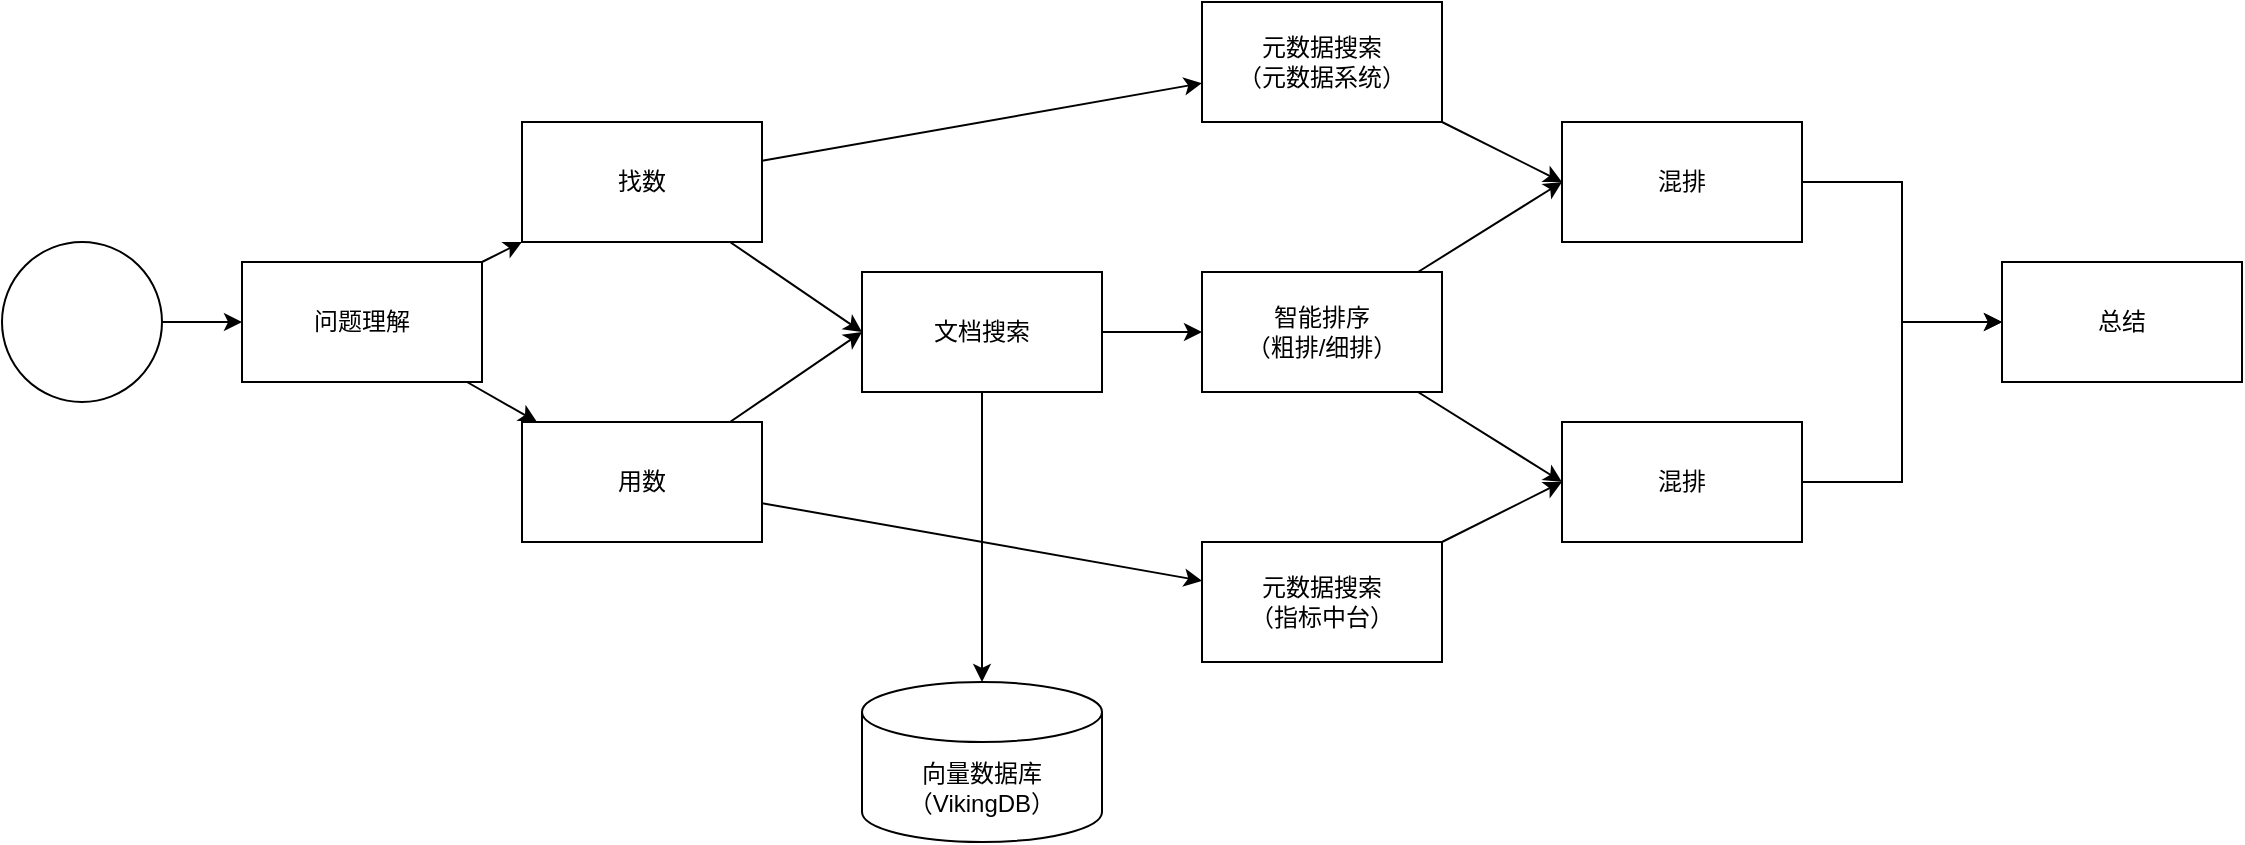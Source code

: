 <mxfile version="24.6.5" type="github">
  <diagram id="C5RBs43oDa-KdzZeNtuy" name="Page-1">
    <mxGraphModel dx="2069" dy="734" grid="1" gridSize="10" guides="1" tooltips="1" connect="1" arrows="1" fold="1" page="1" pageScale="1" pageWidth="827" pageHeight="1169" math="0" shadow="0">
      <root>
        <mxCell id="WIyWlLk6GJQsqaUBKTNV-0" />
        <mxCell id="WIyWlLk6GJQsqaUBKTNV-1" parent="WIyWlLk6GJQsqaUBKTNV-0" />
        <mxCell id="tbKcV42rWtBoktEInjHZ-3" value="" style="edgeStyle=orthogonalEdgeStyle;rounded=0;orthogonalLoop=1;jettySize=auto;html=1;" edge="1" parent="WIyWlLk6GJQsqaUBKTNV-1" source="tbKcV42rWtBoktEInjHZ-1" target="tbKcV42rWtBoktEInjHZ-2">
          <mxGeometry relative="1" as="geometry" />
        </mxCell>
        <mxCell id="tbKcV42rWtBoktEInjHZ-1" value="" style="ellipse;whiteSpace=wrap;html=1;aspect=fixed;" vertex="1" parent="WIyWlLk6GJQsqaUBKTNV-1">
          <mxGeometry x="-146" y="270" width="80" height="80" as="geometry" />
        </mxCell>
        <mxCell id="tbKcV42rWtBoktEInjHZ-5" value="" style="rounded=0;orthogonalLoop=1;jettySize=auto;html=1;" edge="1" parent="WIyWlLk6GJQsqaUBKTNV-1" source="tbKcV42rWtBoktEInjHZ-2" target="tbKcV42rWtBoktEInjHZ-4">
          <mxGeometry relative="1" as="geometry" />
        </mxCell>
        <mxCell id="tbKcV42rWtBoktEInjHZ-7" value="" style="rounded=0;orthogonalLoop=1;jettySize=auto;html=1;" edge="1" parent="WIyWlLk6GJQsqaUBKTNV-1" source="tbKcV42rWtBoktEInjHZ-2" target="tbKcV42rWtBoktEInjHZ-6">
          <mxGeometry relative="1" as="geometry" />
        </mxCell>
        <mxCell id="tbKcV42rWtBoktEInjHZ-2" value="问题理解" style="whiteSpace=wrap;html=1;" vertex="1" parent="WIyWlLk6GJQsqaUBKTNV-1">
          <mxGeometry x="-26" y="280" width="120" height="60" as="geometry" />
        </mxCell>
        <mxCell id="tbKcV42rWtBoktEInjHZ-9" value="" style="rounded=0;orthogonalLoop=1;jettySize=auto;html=1;" edge="1" parent="WIyWlLk6GJQsqaUBKTNV-1" source="tbKcV42rWtBoktEInjHZ-4" target="tbKcV42rWtBoktEInjHZ-8">
          <mxGeometry relative="1" as="geometry" />
        </mxCell>
        <mxCell id="tbKcV42rWtBoktEInjHZ-17" style="rounded=0;orthogonalLoop=1;jettySize=auto;html=1;entryX=0;entryY=0.5;entryDx=0;entryDy=0;" edge="1" parent="WIyWlLk6GJQsqaUBKTNV-1" source="tbKcV42rWtBoktEInjHZ-4" target="tbKcV42rWtBoktEInjHZ-16">
          <mxGeometry relative="1" as="geometry" />
        </mxCell>
        <mxCell id="tbKcV42rWtBoktEInjHZ-4" value="找数" style="whiteSpace=wrap;html=1;" vertex="1" parent="WIyWlLk6GJQsqaUBKTNV-1">
          <mxGeometry x="114" y="210" width="120" height="60" as="geometry" />
        </mxCell>
        <mxCell id="tbKcV42rWtBoktEInjHZ-15" style="rounded=0;orthogonalLoop=1;jettySize=auto;html=1;" edge="1" parent="WIyWlLk6GJQsqaUBKTNV-1" source="tbKcV42rWtBoktEInjHZ-6" target="tbKcV42rWtBoktEInjHZ-14">
          <mxGeometry relative="1" as="geometry" />
        </mxCell>
        <mxCell id="tbKcV42rWtBoktEInjHZ-18" style="rounded=0;orthogonalLoop=1;jettySize=auto;html=1;entryX=0;entryY=0.5;entryDx=0;entryDy=0;" edge="1" parent="WIyWlLk6GJQsqaUBKTNV-1" source="tbKcV42rWtBoktEInjHZ-6" target="tbKcV42rWtBoktEInjHZ-16">
          <mxGeometry relative="1" as="geometry" />
        </mxCell>
        <mxCell id="tbKcV42rWtBoktEInjHZ-6" value="用数" style="whiteSpace=wrap;html=1;" vertex="1" parent="WIyWlLk6GJQsqaUBKTNV-1">
          <mxGeometry x="114" y="360" width="120" height="60" as="geometry" />
        </mxCell>
        <mxCell id="tbKcV42rWtBoktEInjHZ-13" style="edgeStyle=orthogonalEdgeStyle;rounded=0;orthogonalLoop=1;jettySize=auto;html=1;entryX=0;entryY=0.5;entryDx=0;entryDy=0;exitX=1;exitY=0.5;exitDx=0;exitDy=0;" edge="1" parent="WIyWlLk6GJQsqaUBKTNV-1" source="tbKcV42rWtBoktEInjHZ-16" target="tbKcV42rWtBoktEInjHZ-12">
          <mxGeometry relative="1" as="geometry" />
        </mxCell>
        <mxCell id="tbKcV42rWtBoktEInjHZ-20" style="rounded=0;orthogonalLoop=1;jettySize=auto;html=1;entryX=0;entryY=0.5;entryDx=0;entryDy=0;" edge="1" parent="WIyWlLk6GJQsqaUBKTNV-1" source="tbKcV42rWtBoktEInjHZ-8" target="tbKcV42rWtBoktEInjHZ-19">
          <mxGeometry relative="1" as="geometry" />
        </mxCell>
        <mxCell id="tbKcV42rWtBoktEInjHZ-8" value="元数据搜索&lt;div&gt;（元数据系统）&lt;/div&gt;" style="whiteSpace=wrap;html=1;" vertex="1" parent="WIyWlLk6GJQsqaUBKTNV-1">
          <mxGeometry x="454" y="150" width="120" height="60" as="geometry" />
        </mxCell>
        <mxCell id="tbKcV42rWtBoktEInjHZ-21" style="rounded=0;orthogonalLoop=1;jettySize=auto;html=1;entryX=0;entryY=0.5;entryDx=0;entryDy=0;" edge="1" parent="WIyWlLk6GJQsqaUBKTNV-1" source="tbKcV42rWtBoktEInjHZ-12" target="tbKcV42rWtBoktEInjHZ-19">
          <mxGeometry relative="1" as="geometry" />
        </mxCell>
        <mxCell id="tbKcV42rWtBoktEInjHZ-23" style="rounded=0;orthogonalLoop=1;jettySize=auto;html=1;entryX=0;entryY=0.5;entryDx=0;entryDy=0;" edge="1" parent="WIyWlLk6GJQsqaUBKTNV-1" source="tbKcV42rWtBoktEInjHZ-12" target="tbKcV42rWtBoktEInjHZ-22">
          <mxGeometry relative="1" as="geometry" />
        </mxCell>
        <mxCell id="tbKcV42rWtBoktEInjHZ-12" value="智能排序&lt;div&gt;（粗排/细排）&lt;/div&gt;" style="whiteSpace=wrap;html=1;" vertex="1" parent="WIyWlLk6GJQsqaUBKTNV-1">
          <mxGeometry x="454" y="285" width="120" height="60" as="geometry" />
        </mxCell>
        <mxCell id="tbKcV42rWtBoktEInjHZ-24" style="rounded=0;orthogonalLoop=1;jettySize=auto;html=1;entryX=0;entryY=0.5;entryDx=0;entryDy=0;" edge="1" parent="WIyWlLk6GJQsqaUBKTNV-1" source="tbKcV42rWtBoktEInjHZ-14" target="tbKcV42rWtBoktEInjHZ-22">
          <mxGeometry relative="1" as="geometry" />
        </mxCell>
        <mxCell id="tbKcV42rWtBoktEInjHZ-14" value="元数据搜索&lt;div&gt;（指标中台）&lt;/div&gt;" style="whiteSpace=wrap;html=1;" vertex="1" parent="WIyWlLk6GJQsqaUBKTNV-1">
          <mxGeometry x="454" y="420" width="120" height="60" as="geometry" />
        </mxCell>
        <mxCell id="tbKcV42rWtBoktEInjHZ-29" style="edgeStyle=orthogonalEdgeStyle;rounded=0;orthogonalLoop=1;jettySize=auto;html=1;" edge="1" parent="WIyWlLk6GJQsqaUBKTNV-1" source="tbKcV42rWtBoktEInjHZ-16" target="tbKcV42rWtBoktEInjHZ-28">
          <mxGeometry relative="1" as="geometry" />
        </mxCell>
        <mxCell id="tbKcV42rWtBoktEInjHZ-16" value="文档搜索" style="whiteSpace=wrap;html=1;" vertex="1" parent="WIyWlLk6GJQsqaUBKTNV-1">
          <mxGeometry x="284" y="285" width="120" height="60" as="geometry" />
        </mxCell>
        <mxCell id="tbKcV42rWtBoktEInjHZ-26" style="edgeStyle=orthogonalEdgeStyle;rounded=0;orthogonalLoop=1;jettySize=auto;html=1;entryX=0;entryY=0.5;entryDx=0;entryDy=0;" edge="1" parent="WIyWlLk6GJQsqaUBKTNV-1" source="tbKcV42rWtBoktEInjHZ-19" target="tbKcV42rWtBoktEInjHZ-25">
          <mxGeometry relative="1" as="geometry" />
        </mxCell>
        <mxCell id="tbKcV42rWtBoktEInjHZ-19" value="混排" style="whiteSpace=wrap;html=1;" vertex="1" parent="WIyWlLk6GJQsqaUBKTNV-1">
          <mxGeometry x="634" y="210" width="120" height="60" as="geometry" />
        </mxCell>
        <mxCell id="tbKcV42rWtBoktEInjHZ-27" style="edgeStyle=orthogonalEdgeStyle;rounded=0;orthogonalLoop=1;jettySize=auto;html=1;entryX=0;entryY=0.5;entryDx=0;entryDy=0;" edge="1" parent="WIyWlLk6GJQsqaUBKTNV-1" source="tbKcV42rWtBoktEInjHZ-22" target="tbKcV42rWtBoktEInjHZ-25">
          <mxGeometry relative="1" as="geometry" />
        </mxCell>
        <mxCell id="tbKcV42rWtBoktEInjHZ-22" value="混排" style="whiteSpace=wrap;html=1;" vertex="1" parent="WIyWlLk6GJQsqaUBKTNV-1">
          <mxGeometry x="634" y="360" width="120" height="60" as="geometry" />
        </mxCell>
        <mxCell id="tbKcV42rWtBoktEInjHZ-25" value="总结" style="whiteSpace=wrap;html=1;" vertex="1" parent="WIyWlLk6GJQsqaUBKTNV-1">
          <mxGeometry x="854" y="280" width="120" height="60" as="geometry" />
        </mxCell>
        <mxCell id="tbKcV42rWtBoktEInjHZ-28" value="向量数据库&lt;div&gt;（VikingDB）&lt;/div&gt;" style="shape=cylinder3;whiteSpace=wrap;html=1;boundedLbl=1;backgroundOutline=1;size=15;" vertex="1" parent="WIyWlLk6GJQsqaUBKTNV-1">
          <mxGeometry x="284" y="490" width="120" height="80" as="geometry" />
        </mxCell>
      </root>
    </mxGraphModel>
  </diagram>
</mxfile>
